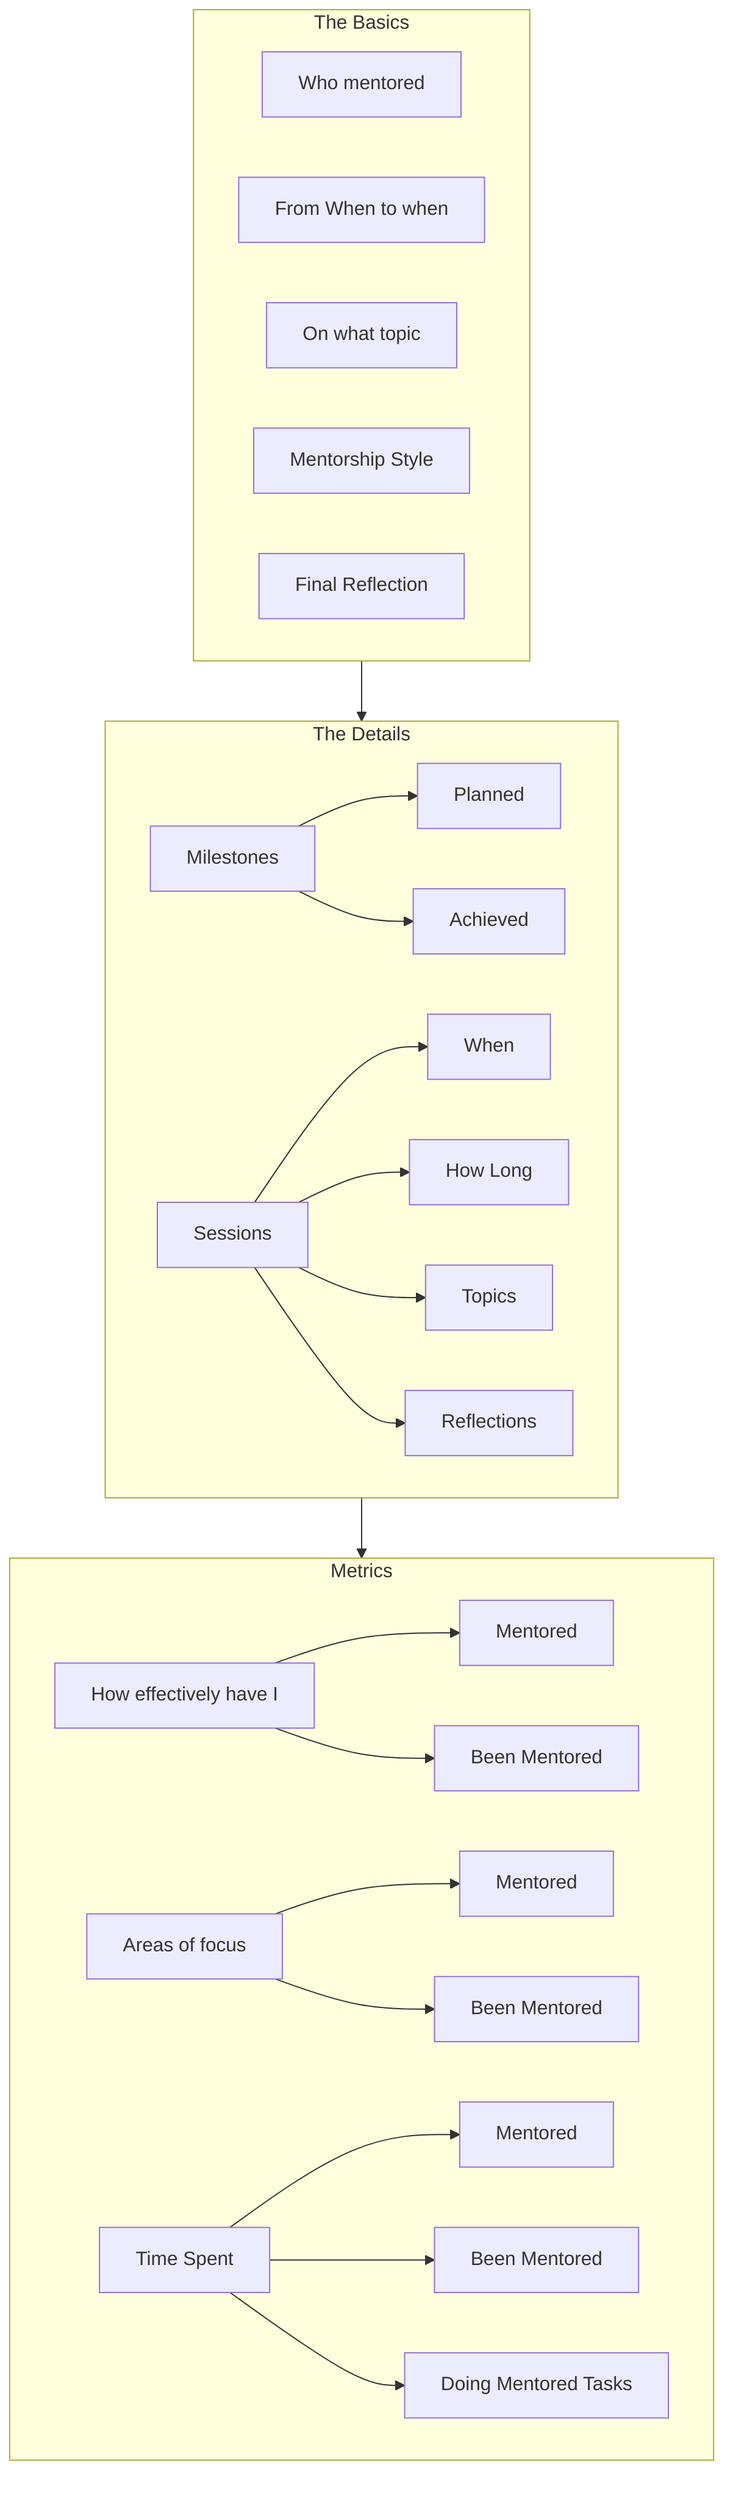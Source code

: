 graph TD
    subgraph Row1[The Basics]
        A1["Who mentored"] 
        A2["From When to when"] 
        A3["On what topic"]
        A4[Mentorship Style]
        A5[Final Reflection]
    end

    subgraph Row2[The Details]
        B1[Milestones] --> B11[Planned]
        B1 --> B12[Achieved]
        B2[Sessions] --> B21[When]
        B2 --> B22[How Long]
        B2 --> B23[Topics]
        B2 --> B24[Reflections]
    end

    subgraph Row3[Metrics]
        C1[How effectively have I]
        C1 --> C11[Mentored]
        C1 --> C12[Been Mentored]
        C2[Areas of focus]
        C2 --> C21[Mentored]
        C2 --> C22[Been Mentored]
        C3[Time Spent]
        C3 --> C31[Mentored]
        C3 --> C32[Been Mentored]
        C3 --> C33[Doing Mentored Tasks]
        
    end
    Row1 --> Row2
    Row2 --> Row3